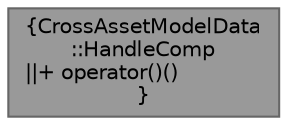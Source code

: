 digraph "CrossAssetModelData::HandleComp"
{
 // INTERACTIVE_SVG=YES
 // LATEX_PDF_SIZE
  bgcolor="transparent";
  edge [fontname=Helvetica,fontsize=10,labelfontname=Helvetica,labelfontsize=10];
  node [fontname=Helvetica,fontsize=10,shape=box,height=0.2,width=0.4];
  Node1 [label="{CrossAssetModelData\l::HandleComp\n||+ operator()()\l}",height=0.2,width=0.4,color="gray40", fillcolor="grey60", style="filled", fontcolor="black",tooltip=" "];
}
